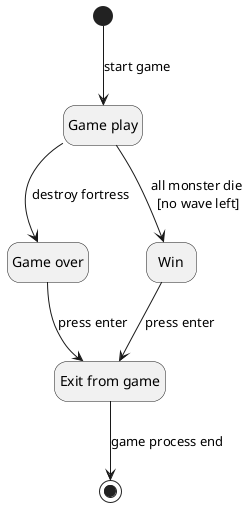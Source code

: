 @startuml
'!include ../skin/darcula.txt
'skinparam monochrome true
hide empty description

state "Game play" as playG
state "Game over" as overG
state "Win" as win
state "Exit from game" as exitG

[*] --> playG : start game
playG --> overG : destroy fortress
playG --> win : all monster die\n [no wave left]
overG --> exitG : press enter
win --> exitG : press enter
exitG --> [*] : game process end



@enduml
